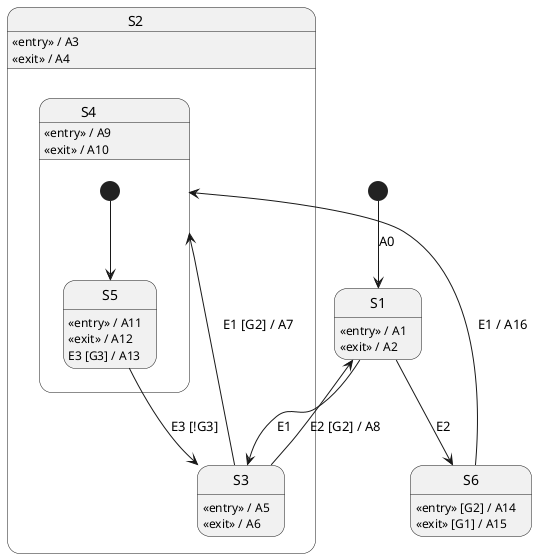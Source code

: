 @startuml
state S2{
  state S3
  state S4{
    state S5
    [*] --> S5
  }
}

[*] --> S1 : A0

S1 : <<entry>> / A1
S1 : <<exit>> / A2
S1 --> S6 : E2
S1 --> S3 : E1

S2 : <<entry>> / A3
S2 : <<exit>> / A4

S3 : <<entry>> / A5
S3 : <<exit>> / A6
S3 --> S4 : E1 [G2] / A7
S3 --> S1 : E2 [G2] / A8

S4 : <<entry>> / A9
S4 : <<exit>> / A10

S5 : <<entry>> / A11
S5 : <<exit>> / A12
S5 : E3 [G3] / A13
S5 --> S3 : E3 [!G3]

S6 : <<entry>> [G2] / A14
S6 : <<exit>> [G1] / A15
S6 --> S4 : E1 / A16
@enduml